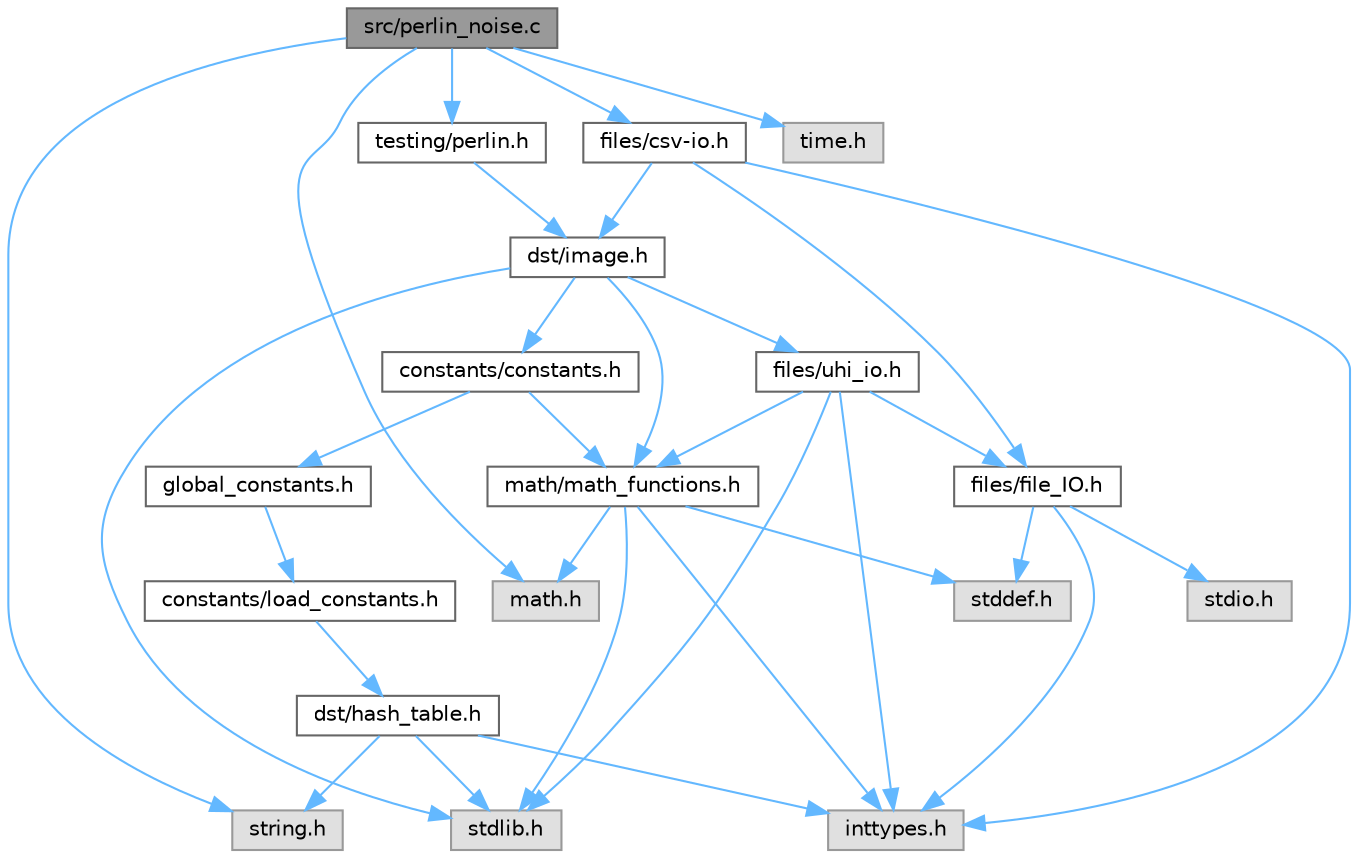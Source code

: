 digraph "src/perlin_noise.c"
{
 // LATEX_PDF_SIZE
  bgcolor="transparent";
  edge [fontname=Helvetica,fontsize=10,labelfontname=Helvetica,labelfontsize=10];
  node [fontname=Helvetica,fontsize=10,shape=box,height=0.2,width=0.4];
  Node1 [id="Node000001",label="src/perlin_noise.c",height=0.2,width=0.4,color="gray40", fillcolor="grey60", style="filled", fontcolor="black",tooltip=" "];
  Node1 -> Node2 [id="edge63_Node000001_Node000002",color="steelblue1",style="solid",tooltip=" "];
  Node2 [id="Node000002",label="testing/perlin.h",height=0.2,width=0.4,color="grey40", fillcolor="white", style="filled",URL="$da/d24/a00068.html",tooltip=" "];
  Node2 -> Node3 [id="edge64_Node000002_Node000003",color="steelblue1",style="solid",tooltip=" "];
  Node3 [id="Node000003",label="dst/image.h",height=0.2,width=0.4,color="grey40", fillcolor="white", style="filled",URL="$d3/d00/a00113.html",tooltip=" "];
  Node3 -> Node4 [id="edge65_Node000003_Node000004",color="steelblue1",style="solid",tooltip=" "];
  Node4 [id="Node000004",label="math/math_functions.h",height=0.2,width=0.4,color="grey40", fillcolor="white", style="filled",URL="$d7/d9a/a00152.html",tooltip=" "];
  Node4 -> Node5 [id="edge66_Node000004_Node000005",color="steelblue1",style="solid",tooltip=" "];
  Node5 [id="Node000005",label="stdlib.h",height=0.2,width=0.4,color="grey60", fillcolor="#E0E0E0", style="filled",tooltip=" "];
  Node4 -> Node6 [id="edge67_Node000004_Node000006",color="steelblue1",style="solid",tooltip=" "];
  Node6 [id="Node000006",label="math.h",height=0.2,width=0.4,color="grey60", fillcolor="#E0E0E0", style="filled",tooltip=" "];
  Node4 -> Node7 [id="edge68_Node000004_Node000007",color="steelblue1",style="solid",tooltip=" "];
  Node7 [id="Node000007",label="inttypes.h",height=0.2,width=0.4,color="grey60", fillcolor="#E0E0E0", style="filled",tooltip=" "];
  Node4 -> Node8 [id="edge69_Node000004_Node000008",color="steelblue1",style="solid",tooltip=" "];
  Node8 [id="Node000008",label="stddef.h",height=0.2,width=0.4,color="grey60", fillcolor="#E0E0E0", style="filled",tooltip=" "];
  Node3 -> Node9 [id="edge70_Node000003_Node000009",color="steelblue1",style="solid",tooltip=" "];
  Node9 [id="Node000009",label="constants/constants.h",height=0.2,width=0.4,color="grey40", fillcolor="white", style="filled",URL="$d9/db6/a00146.html",tooltip=" "];
  Node9 -> Node4 [id="edge71_Node000009_Node000004",color="steelblue1",style="solid",tooltip=" "];
  Node9 -> Node10 [id="edge72_Node000009_Node000010",color="steelblue1",style="solid",tooltip=" "];
  Node10 [id="Node000010",label="global_constants.h",height=0.2,width=0.4,color="grey40", fillcolor="white", style="filled",URL="$d2/df5/a00137.html",tooltip=" "];
  Node10 -> Node11 [id="edge73_Node000010_Node000011",color="steelblue1",style="solid",tooltip=" "];
  Node11 [id="Node000011",label="constants/load_constants.h",height=0.2,width=0.4,color="grey40", fillcolor="white", style="filled",URL="$d7/dce/a00143.html",tooltip=" "];
  Node11 -> Node12 [id="edge74_Node000011_Node000012",color="steelblue1",style="solid",tooltip=" "];
  Node12 [id="Node000012",label="dst/hash_table.h",height=0.2,width=0.4,color="grey40", fillcolor="white", style="filled",URL="$df/d6a/a00119.html",tooltip=" "];
  Node12 -> Node5 [id="edge75_Node000012_Node000005",color="steelblue1",style="solid",tooltip=" "];
  Node12 -> Node7 [id="edge76_Node000012_Node000007",color="steelblue1",style="solid",tooltip=" "];
  Node12 -> Node13 [id="edge77_Node000012_Node000013",color="steelblue1",style="solid",tooltip=" "];
  Node13 [id="Node000013",label="string.h",height=0.2,width=0.4,color="grey60", fillcolor="#E0E0E0", style="filled",tooltip=" "];
  Node3 -> Node5 [id="edge78_Node000003_Node000005",color="steelblue1",style="solid",tooltip=" "];
  Node3 -> Node14 [id="edge79_Node000003_Node000014",color="steelblue1",style="solid",tooltip=" "];
  Node14 [id="Node000014",label="files/uhi_io.h",height=0.2,width=0.4,color="grey40", fillcolor="white", style="filled",URL="$d1/d88/a00128.html",tooltip=" "];
  Node14 -> Node7 [id="edge80_Node000014_Node000007",color="steelblue1",style="solid",tooltip=" "];
  Node14 -> Node5 [id="edge81_Node000014_Node000005",color="steelblue1",style="solid",tooltip=" "];
  Node14 -> Node15 [id="edge82_Node000014_Node000015",color="steelblue1",style="solid",tooltip=" "];
  Node15 [id="Node000015",label="files/file_IO.h",height=0.2,width=0.4,color="grey40", fillcolor="white", style="filled",URL="$df/dc8/a00122.html",tooltip=" "];
  Node15 -> Node7 [id="edge83_Node000015_Node000007",color="steelblue1",style="solid",tooltip=" "];
  Node15 -> Node8 [id="edge84_Node000015_Node000008",color="steelblue1",style="solid",tooltip=" "];
  Node15 -> Node16 [id="edge85_Node000015_Node000016",color="steelblue1",style="solid",tooltip=" "];
  Node16 [id="Node000016",label="stdio.h",height=0.2,width=0.4,color="grey60", fillcolor="#E0E0E0", style="filled",tooltip=" "];
  Node14 -> Node4 [id="edge86_Node000014_Node000004",color="steelblue1",style="solid",tooltip=" "];
  Node1 -> Node17 [id="edge87_Node000001_Node000017",color="steelblue1",style="solid",tooltip=" "];
  Node17 [id="Node000017",label="files/csv-io.h",height=0.2,width=0.4,color="grey40", fillcolor="white", style="filled",URL="$dc/dfe/a00125.html",tooltip=" "];
  Node17 -> Node7 [id="edge88_Node000017_Node000007",color="steelblue1",style="solid",tooltip=" "];
  Node17 -> Node3 [id="edge89_Node000017_Node000003",color="steelblue1",style="solid",tooltip=" "];
  Node17 -> Node15 [id="edge90_Node000017_Node000015",color="steelblue1",style="solid",tooltip=" "];
  Node1 -> Node6 [id="edge91_Node000001_Node000006",color="steelblue1",style="solid",tooltip=" "];
  Node1 -> Node13 [id="edge92_Node000001_Node000013",color="steelblue1",style="solid",tooltip=" "];
  Node1 -> Node18 [id="edge93_Node000001_Node000018",color="steelblue1",style="solid",tooltip=" "];
  Node18 [id="Node000018",label="time.h",height=0.2,width=0.4,color="grey60", fillcolor="#E0E0E0", style="filled",tooltip=" "];
}

